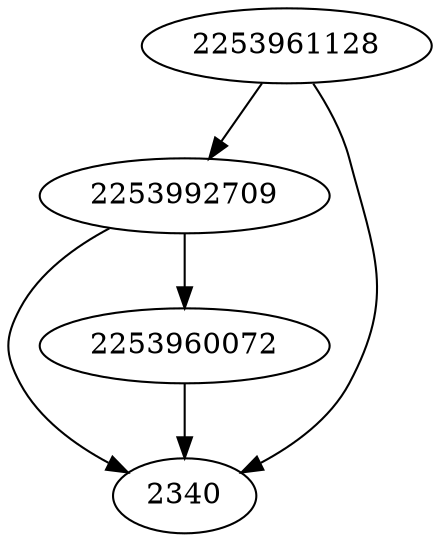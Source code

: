 strict digraph  {
2253961128;
2253992709;
2340;
2253960072;
2253961128 -> 2340;
2253961128 -> 2253992709;
2253992709 -> 2340;
2253992709 -> 2253960072;
2253960072 -> 2340;
}
